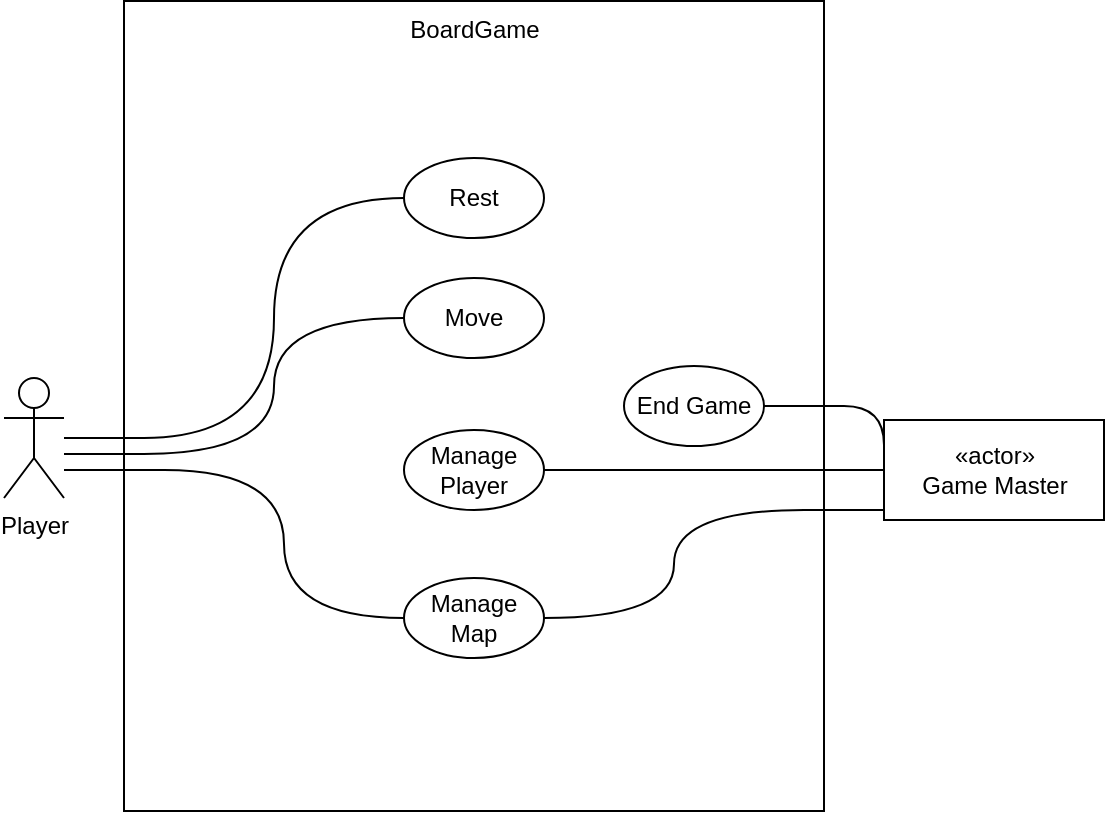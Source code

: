 <mxfile version="18.1.3" type="github" pages="8"><parsererror xmlns="http://www.w3.org/1999/xhtml" style="display: block; white-space: pre; border: 2px solid #c77; padding: 0 1em 0 1em; margin: 1em; background-color: #fdd; color: black"><h3>This page contains the following errors:</h3><div style="font-family:monospace;font-size:12px">error on line 1 at column 5130: invalid character in attribute value&#xa;</div><h3>Below is a rendering of the page up to the first error.</h3></parsererror><diagram id="7i95vSfHNOfutzt5K12y" name="Use Case"><mxGraphModel dx="1967" dy="1129" grid="1" gridSize="10" guides="1" tooltips="1" connect="1" arrows="1" fold="1" page="1" pageScale="1" pageWidth="827" pageHeight="1169" math="0" shadow="0"><root><mxCell id="0"/><mxCell id="1" parent="0"/><mxCell id="KAqysuzeB88MC8dRCDyG-1" value="Player" style="shape=umlActor;verticalLabelPosition=bottom;verticalAlign=top;html=1;" parent="1" vertex="1"><mxGeometry x="160" y="420" width="30" height="60" as="geometry"/></mxCell><mxCell id="KAqysuzeB88MC8dRCDyG-4" value="BoardGame" style="html=1;align=center;verticalAlign=top;" parent="1" vertex="1"><mxGeometry x="220" y="231.5" width="350" height="405" as="geometry"/></mxCell><mxCell id="KAqysuzeB88MC8dRCDyG-5" value="Rest" style="ellipse;whiteSpace=wrap;html=1;" parent="1" vertex="1"><mxGeometry x="360" y="310" width="70" height="40" as="geometry"/></mxCell><mxCell id="KAqysuzeB88MC8dRCDyG-6" value="Move" style="ellipse;whiteSpace=wrap;html=1;" parent="1" vertex="1"><mxGeometry x="360" y="370" width="70" height="40" as="geometry"/></mxCell><mxCell id="KAqysuzeB88MC8dRCDyG-7" value="Manage Player" style="ellipse;whiteSpace=wrap;html=1;" parent="1" vertex="1"><mxGeometry x="360" y="446" width="70" height="40" as="geometry"/></mxCell><mxCell id="KAqysuzeB88MC8dRCDyG-9" value="Manage Map" style="ellipse;whiteSpace=wrap;html=1;" parent="1" vertex="1"><mxGeometry x="360" y="520" width="70" height="40" as="geometry"/></mxCell><mxCell id="KAqysuzeB88MC8dRCDyG-13" value="«actor»&lt;br&gt;Game Master" style="html=1;" parent="1" vertex="1"><mxGeometry x="600" y="441" width="110" height="50" as="geometry"/></mxCell><mxCell id="KAqysuzeB88MC8dRCDyG-25" style="edgeStyle=orthogonalEdgeStyle;curved=1;jumpStyle=none;orthogonalLoop=1;jettySize=auto;html=1;entryX=0;entryY=0.5;entryDx=0;entryDy=0;labelBorderColor=none;endArrow=none;endFill=0;" parent="1" source="KAqysuzeB88MC8dRCDyG-24" target="KAqysuzeB88MC8dRCDyG-9" edge="1"><mxGeometry relative="1" as="geometry"/></mxCell><mxCell id="KAqysuzeB88MC8dRCDyG-24" value="" style="line;strokeWidth=1;fillColor=none;align=left;verticalAlign=middle;spacingTop=-1;spacingLeft=3;spacingRight=3;rotatable=0;labelPosition=right;points=[];portConstraint=eastwest;" parent="1" vertex="1"><mxGeometry x="190" y="462" width="50" height="8" as="geometry"/></mxCell><mxCell id="KAqysuzeB88MC8dRCDyG-28" style="edgeStyle=orthogonalEdgeStyle;curved=1;jumpStyle=none;orthogonalLoop=1;jettySize=auto;html=1;entryX=0;entryY=0.5;entryDx=0;entryDy=0;labelBorderColor=none;endArrow=none;endFill=0;" parent="1" source="KAqysuzeB88MC8dRCDyG-27" target="KAqysuzeB88MC8dRCDyG-6" edge="1"><mxGeometry relative="1" as="geometry"/></mxCell><mxCell id="KAqysuzeB88MC8dRCDyG-27" value="" style="line;strokeWidth=1;fillColor=none;align=left;verticalAlign=middle;spacingTop=-1;spacingLeft=3;spacingRight=3;rotatable=0;labelPosition=right;points=[];portConstraint=eastwest;" parent="1" vertex="1"><mxGeometry x="190" y="454" width="40" height="8" as="geometry"/></mxCell><mxCell id="KAqysuzeB88MC8dRCDyG-30" style="edgeStyle=orthogonalEdgeStyle;curved=1;jumpStyle=none;orthogonalLoop=1;jettySize=auto;html=1;entryX=1;entryY=0.5;entryDx=0;entryDy=0;labelBorderColor=none;endArrow=none;endFill=0;" parent="1" source="KAqysuzeB88MC8dRCDyG-29" target="KAqysuzeB88MC8dRCDyG-9" edge="1"><mxGeometry relative="1" as="geometry"><mxPoint x="430.0" y="640" as="targetPoint"/></mxGeometry></mxCell><mxCell id="KAqysuzeB88MC8dRCDyG-29" value="" style="line;strokeWidth=1;fillColor=none;align=left;verticalAlign=middle;spacingTop=-1;spacingLeft=3;spacingRight=3;rotatable=0;labelPosition=right;points=[];portConstraint=eastwest;" parent="1" vertex="1"><mxGeometry x="560" y="482" width="40" height="8" as="geometry"/></mxCell><mxCell id="KAqysuzeB88MC8dRCDyG-32" style="edgeStyle=orthogonalEdgeStyle;curved=1;jumpStyle=none;orthogonalLoop=1;jettySize=auto;html=1;entryX=0;entryY=0.5;entryDx=0;entryDy=0;labelBorderColor=none;endArrow=none;endFill=0;" parent="1" source="KAqysuzeB88MC8dRCDyG-31" target="KAqysuzeB88MC8dRCDyG-5" edge="1"><mxGeometry relative="1" as="geometry"/></mxCell><mxCell id="KAqysuzeB88MC8dRCDyG-31" value="" style="line;strokeWidth=1;fillColor=none;align=left;verticalAlign=middle;spacingTop=-1;spacingLeft=3;spacingRight=3;rotatable=0;labelPosition=right;points=[];portConstraint=eastwest;" parent="1" vertex="1"><mxGeometry x="190" y="446" width="40" height="8" as="geometry"/></mxCell><mxCell id="KAqysuzeB88MC8dRCDyG-37" style="edgeStyle=orthogonalEdgeStyle;curved=1;jumpStyle=none;orthogonalLoop=1;jettySize=auto;html=1;entryX=1;entryY=0.5;entryDx=0;entryDy=0;labelBorderColor=none;endArrow=none;endFill=0;" parent="1" source="KAqysuzeB88MC8dRCDyG-36" target="KAqysuzeB88MC8dRCDyG-7" edge="1"><mxGeometry relative="1" as="geometry"/></mxCell><mxCell id="KAqysuzeB88MC8dRCDyG-38" style="edgeStyle=orthogonalEdgeStyle;curved=1;jumpStyle=none;orthogonalLoop=1;jettySize=auto;html=1;entryX=0;entryY=0.5;entryDx=0;entryDy=0;labelBorderColor=none;endArrow=none;endFill=0;" parent="1" source="KAqysuzeB88MC8dRCDyG-36" target="KAqysuzeB88MC8dRCDyG-13" edge="1"><mxGeometry relative="1" as="geometry"/></mxCell><mxCell id="KAqysuzeB88MC8dRCDyG-36" value="" style="line;strokeWidth=1;fillColor=none;align=left;verticalAlign=middle;spacingTop=-1;spacingLeft=3;spacingRight=3;rotatable=0;labelPosition=right;points=[];portConstraint=eastwest;" parent="1" vertex="1"><mxGeometry x="460" y="462" width="40" height="8" as="geometry"/></mxCell><mxCell id="KAqysuzeB88MC8dRCDyG-40" value="End Game" style="ellipse;whiteSpace=wrap;html=1;" parent="1" vertex="1"><mxGeometry x="470" y="414" width="70" height="40" as="geometry"/></mxCell><mxCell id="KAqysuzeB88MC8dRCDyG-43" style="edgeStyle=orthogonalEdgeStyle;curved=1;jumpStyle=none;orthogonalLoop=1;jettySize=auto;html=1;entryX=0;entryY=0.25;entryDx=0;entryDy=0;labelBorderColor=none;endArrow=none;endFill=0;" parent="1" source="KAqysuzeB88MC8dRCDyG-42" target="KAqysuzeB88MC8dRCDyG-13" edge="1"><mxGeometry relative="1" as="geometry"/></mxCell><mxCell id="KAqysuzeB88MC8dRCDyG-42" value="" style="line;strokeWidth=1;fillColor=none;align=left;verticalAlign=middle;spacingTop=-1;spacingLeft=3;spacingRight=3;rotatable=0;labelPosition=right;points=[];portConstraint=eastwest;" parent="1" vertex="1"><mxGeometry x="540" y="430" width="40" height="8" as="geometry"/></mxCell></root></mxGraphModel></diagram><diagram id="UFvkIP7NUzJBwFXyZ6gi" name="SSD(Manage Map)"><mxGraphModel dx="1967" dy="1129" grid="1" gridSize="10" guides="1" tooltips="1" connect="1" arrows="1" fold="1" page="1" pageScale="1" pageWidth="827" pageHeight="1169" math="0" shadow="0"><root><mxCell id="0"/><mxCell id="1" parent="0"/><mxCell id="YUJL9wxljWH0plLMEEla-2" value="&lt;hr&gt;&lt;hr&gt;&lt;hr&gt;" style="shape=umlLifeline;participant=umlActor;perimeter=lifelinePerimeter;whiteSpace=wrap;html=1;container=1;collapsible=0;recursiveResize=0;verticalAlign=top;spacingTop=36;outlineConnect=0;size=60;" parent="1" vertex="1"><mxGeometry x="94" y="270" width="40" height="530" as="geometry"/></mxCell><mxCell id="YUJL9wxljWH0plLMEEla-3" value=":Board Game System" style="shape=umlLifeline;perimeter=lifelinePerimeter;whiteSpace=wrap;html=1;container=1;collapsible=0;recursiveResize=0;outlineConnect=0;" parent="1" vertex="1"><mxGeometry x="364" y="270" width="100" height="530" as="geometry"/></mxCell><mxCell id="YUJL9wxljWH0plLMEEla-4" value=":Player" style="text;align=center;fontStyle=0;verticalAlign=middle;spacingLeft=3;spacingRight=3;strokeColor=none;rotatable=0;points=[[0,0.5],[1,0.5]];portConstraint=eastwest;" parent="1" vertex="1"><mxGeometry x="74" y="240" width="80" height="26" as="geometry"/></mxCell><mxCell id="YUJL9wxljWH0plLMEEla-5" value="Manage Map" style="text;align=center;fontStyle=7;verticalAlign=middle;spacingLeft=3;spacingRight=3;strokeColor=none;rotatable=0;points=[[0,0.5],[1,0.5]];portConstraint=eastwest;" parent="1" vertex="1"><mxGeometry x="335" y="200" width="166" height="26" as="geometry"/></mxCell><mxCell id="YUJL9wxljWH0plLMEEla-6" value="changeMap(changeMapValue)" style="html=1;verticalAlign=bottom;endArrow=block;labelBorderColor=none;curved=1;jumpStyle=none;" parent="1" edge="1"><mxGeometry width="80" relative="1" as="geometry"><mxPoint x="113.5" y="369" as="sourcePoint"/><mxPoint x="413.5" y="369" as="targetPoint"/><Array as="points"><mxPoint x="294" y="369"/></Array></mxGeometry></mxCell><mxCell id="YUJL9wxljWH0plLMEEla-8" value="alt" style="shape=umlFrame;whiteSpace=wrap;html=1;" parent="1" vertex="1"><mxGeometry x="44" y="398" width="740" height="372" as="geometry"/></mxCell><mxCell id="YUJL9wxljWH0plLMEEla-9" value="[changeMapValue == &quot;Y&quot;]" style="text;align=center;fontStyle=0;verticalAlign=middle;spacingLeft=3;spacingRight=3;strokeColor=none;rotatable=0;points=[[0,0.5],[1,0.5]];portConstraint=eastwest;" parent="1" vertex="1"><mxGeometry x="154" y="399" width="80" height="26" as="geometry"/></mxCell><mxCell id="YUJL9wxljWH0plLMEEla-10" value="" style="line;strokeWidth=1.5;fillColor=none;align=left;verticalAlign=middle;spacingTop=-1;spacingLeft=3;spacingRight=3;rotatable=0;labelPosition=right;points=[];portConstraint=eastwest;dashed=1;" parent="1" vertex="1"><mxGeometry x="44" y="619" width="740" height="8" as="geometry"/></mxCell><mxCell id="YUJL9wxljWH0plLMEEla-12" value="showMaps" style="html=1;verticalAlign=bottom;endArrow=block;labelBorderColor=none;curved=1;jumpStyle=none;" parent="1" edge="1"><mxGeometry width="80" relative="1" as="geometry"><mxPoint x="113.5" y="459" as="sourcePoint"/><mxPoint x="413.5" y="459" as="targetPoint"/><Array as="points"><mxPoint x="274" y="459"/></Array></mxGeometry></mxCell><mxCell id="YUJL9wxljWH0plLMEEla-14" value="&lt;hr&gt;&lt;hr&gt;&lt;hr&gt;" style="shape=umlLifeline;participant=umlActor;perimeter=lifelinePerimeter;whiteSpace=wrap;html=1;container=1;collapsible=0;recursiveResize=0;verticalAlign=top;spacingTop=36;outlineConnect=0;size=60;" parent="1" vertex="1"><mxGeometry x="684" y="270" width="40" height="530" as="geometry"/></mxCell><mxCell id="YUJL9wxljWH0plLMEEla-15" value=":Game Master" style="text;align=center;fontStyle=0;verticalAlign=middle;spacingLeft=3;spacingRight=3;strokeColor=none;rotatable=0;points=[[0,0.5],[1,0.5]];portConstraint=eastwest;" parent="1" vertex="1"><mxGeometry x="664" y="240" width="80" height="26" as="geometry"/></mxCell><mxCell id="YUJL9wxljWH0plLMEEla-20" value="createMap(mapIndex)" style="html=1;verticalAlign=bottom;endArrow=block;labelBorderColor=none;curved=1;jumpStyle=none;" parent="1" edge="1"><mxGeometry width="80" relative="1" as="geometry"><mxPoint x="703.5" y="600" as="sourcePoint"/><mxPoint x="413.5" y="600" as="targetPoint"/><Array as="points"><mxPoint x="594" y="600"/><mxPoint x="564" y="600"/></Array></mxGeometry></mxCell><mxCell id="YUJL9wxljWH0plLMEEla-21" value="[changeMapValue == &quot;N&quot;]" style="text;align=center;fontStyle=0;verticalAlign=middle;spacingLeft=3;spacingRight=3;strokeColor=none;rotatable=0;points=[[0,0.5],[1,0.5]];portConstraint=eastwest;" parent="1" vertex="1"><mxGeometry x="154" y="627" width="80" height="26" as="geometry"/></mxCell><mxCell id="YUJL9wxljWH0plLMEEla-23" value="createMap(defaultMapIndex)" style="html=1;verticalAlign=bottom;endArrow=block;labelBorderColor=none;curved=1;jumpStyle=none;" parent="1" edge="1"><mxGeometry width="80" relative="1" as="geometry"><mxPoint x="703.5" y="709" as="sourcePoint"/><mxPoint x="413.5" y="709" as="targetPoint"/><Array as="points"><mxPoint x="564" y="709"/></Array></mxGeometry></mxCell><mxCell id="FvBIzFH1PL3MbHjsJSkA-1" value="maps" style="html=1;verticalAlign=bottom;endArrow=open;dashed=1;endSize=8;labelBorderColor=none;curved=1;jumpStyle=none;" edge="1" parent="1"><mxGeometry relative="1" as="geometry"><mxPoint x="413.5" y="495" as="sourcePoint"/><mxPoint x="113.5" y="495" as="targetPoint"/><Array as="points"><mxPoint x="290" y="495"/></Array></mxGeometry></mxCell><mxCell id="FvBIzFH1PL3MbHjsJSkA-2" value="selectMap(mapIndex)" style="html=1;verticalAlign=bottom;endArrow=block;labelBorderColor=none;curved=1;jumpStyle=none;" edge="1" parent="1"><mxGeometry width="80" relative="1" as="geometry"><mxPoint x="113.5" y="535" as="sourcePoint"/><mxPoint x="413.5" y="535" as="targetPoint"/><Array as="points"><mxPoint x="290" y="535"/><mxPoint x="310" y="535"/></Array></mxGeometry></mxCell><mxCell id="FvBIzFH1PL3MbHjsJSkA-3" value="mapIndex" style="html=1;verticalAlign=bottom;endArrow=open;dashed=1;endSize=8;labelBorderColor=none;curved=1;jumpStyle=none;" edge="1" parent="1"><mxGeometry relative="1" as="geometry"><mxPoint x="413.5" y="565" as="sourcePoint"/><mxPoint x="703.5" y="565" as="targetPoint"/></mxGeometry></mxCell><mxCell id="FvBIzFH1PL3MbHjsJSkA-5" value="defaultMapIndex" style="html=1;verticalAlign=bottom;endArrow=open;dashed=1;endSize=8;labelBorderColor=none;curved=1;jumpStyle=none;" edge="1" parent="1"><mxGeometry relative="1" as="geometry"><mxPoint x="414" y="669" as="sourcePoint"/><mxPoint x="704" y="669" as="targetPoint"/></mxGeometry></mxCell><mxCell id="ruLCFtiRFi5zu5Dpr1fb-1" value="map" style="html=1;verticalAlign=bottom;endArrow=open;dashed=1;endSize=8;labelBorderColor=none;jumpStyle=none;" edge="1" parent="1" source="YUJL9wxljWH0plLMEEla-3" target="YUJL9wxljWH0plLMEEla-14"><mxGeometry relative="1" as="geometry"><mxPoint x="450" y="570" as="sourcePoint"/><mxPoint x="370" y="570" as="targetPoint"/><Array as="points"><mxPoint x="560" y="750"/></Array></mxGeometry></mxCell></root></mxGraphModel></diagram><diagram id="Z5-p9xSS913pPfyvsrrB" name="SSD(Rest)"><mxGraphModel dx="1967" dy="1129" grid="1" gridSize="10" guides="1" tooltips="1" connect="1" arrows="1" fold="1" page="1" pageScale="1" pageWidth="827" pageHeight="1169" math="0" shadow="0"><root><mxCell id="0"/><mxCell id="1" parent="0"/><mxCell id="MRHwtZFH7PRFun5NlS9D-1" value="&lt;hr&gt;&lt;hr&gt;&lt;hr&gt;" style="shape=umlLifeline;participant=umlActor;perimeter=lifelinePerimeter;whiteSpace=wrap;html=1;container=1;collapsible=0;recursiveResize=0;verticalAlign=top;spacingTop=36;outlineConnect=0;size=60;" vertex="1" parent="1"><mxGeometry x="230" y="300" width="40" height="430" as="geometry"/></mxCell><mxCell id="MRHwtZFH7PRFun5NlS9D-2" value=":Board Game System" style="shape=umlLifeline;perimeter=lifelinePerimeter;whiteSpace=wrap;html=1;container=1;collapsible=0;recursiveResize=0;outlineConnect=0;" vertex="1" parent="1"><mxGeometry x="500" y="300" width="100" height="430" as="geometry"/></mxCell><mxCell id="MRHwtZFH7PRFun5NlS9D-3" value=":Player" style="text;align=center;fontStyle=0;verticalAlign=middle;spacingLeft=3;spacingRight=3;strokeColor=none;rotatable=0;points=[[0,0.5],[1,0.5]];portConstraint=eastwest;" vertex="1" parent="1"><mxGeometry x="210" y="270" width="80" height="26" as="geometry"/></mxCell><mxCell id="MRHwtZFH7PRFun5NlS9D-4" value="Rest" style="text;align=center;fontStyle=7;verticalAlign=middle;spacingLeft=3;spacingRight=3;strokeColor=none;rotatable=0;points=[[0,0.5],[1,0.5]];portConstraint=eastwest;" vertex="1" parent="1"><mxGeometry x="320" y="274" width="166" height="26" as="geometry"/></mxCell><mxCell id="MRHwtZFH7PRFun5NlS9D-5" value="selectRest" style="html=1;verticalAlign=bottom;endArrow=block;labelBorderColor=none;curved=1;jumpStyle=none;" edge="1" parent="1" source="MRHwtZFH7PRFun5NlS9D-1" target="MRHwtZFH7PRFun5NlS9D-2"><mxGeometry width="80" relative="1" as="geometry"><mxPoint x="363" y="470" as="sourcePoint"/><mxPoint x="443" y="470" as="targetPoint"/><Array as="points"><mxPoint x="430" y="380"/></Array></mxGeometry></mxCell><mxCell id="MRHwtZFH7PRFun5NlS9D-6" value="bridgecard number" style="html=1;verticalAlign=bottom;endArrow=open;dashed=1;endSize=8;labelBorderColor=none;curved=1;jumpStyle=none;align=center;" edge="1" parent="1" source="MRHwtZFH7PRFun5NlS9D-2" target="MRHwtZFH7PRFun5NlS9D-1"><mxGeometry x="0.115" relative="1" as="geometry"><mxPoint x="440" y="670" as="sourcePoint"/><mxPoint x="360" y="670" as="targetPoint"/><Array as="points"><mxPoint x="420" y="420"/><mxPoint x="440" y="420"/></Array><mxPoint as="offset"/></mxGeometry></mxCell><mxCell id="CRigPXIsyJ9y9t34rALK-1" value="alt" style="shape=umlFrame;whiteSpace=wrap;html=1;" vertex="1" parent="1"><mxGeometry x="180" y="450" width="440" height="240" as="geometry"/></mxCell><mxCell id="CRigPXIsyJ9y9t34rALK-2" value="[BridgeCardNum &lt; 1]" style="text;align=center;fontStyle=0;verticalAlign=middle;spacingLeft=3;spacingRight=3;strokeColor=none;rotatable=0;points=[[0,0.5],[1,0.5]];portConstraint=eastwest;" vertex="1" parent="1"><mxGeometry x="280" y="450" width="80" height="26" as="geometry"/></mxCell><mxCell id="CRigPXIsyJ9y9t34rALK-4" value="" style="line;strokeWidth=1.5;fillColor=none;align=left;verticalAlign=middle;spacingTop=-1;spacingLeft=3;spacingRight=3;rotatable=0;labelPosition=right;points=[];portConstraint=eastwest;dashed=1;" vertex="1" parent="1"><mxGeometry x="181" y="541" width="440" height="8" as="geometry"/></mxCell><mxCell id="CRigPXIsyJ9y9t34rALK-6" value="[else]" style="text;align=center;fontStyle=0;verticalAlign=middle;spacingLeft=3;spacingRight=3;strokeColor=none;rotatable=0;points=[[0,0.5],[1,0.5]];portConstraint=eastwest;" vertex="1" parent="1"><mxGeometry x="240" y="549" width="80" height="26" as="geometry"/></mxCell><mxCell id="81QEHMggPgSZfvJ1IiAz-1" value="removeBridgeCard" style="html=1;verticalAlign=bottom;endArrow=block;labelBorderColor=none;curved=1;jumpStyle=none;" edge="1" parent="1"><mxGeometry width="80" relative="1" as="geometry"><mxPoint x="249.5" y="604" as="sourcePoint"/><mxPoint x="549.5" y="604" as="targetPoint"/><Array as="points"><mxPoint x="400" y="604"/></Array></mxGeometry></mxCell><mxCell id="81QEHMggPgSZfvJ1IiAz-2" value="bridgecard number" style="html=1;verticalAlign=bottom;endArrow=open;dashed=1;endSize=8;labelBorderColor=none;curved=1;jumpStyle=none;" edge="1" parent="1"><mxGeometry relative="1" as="geometry"><mxPoint x="549.5" y="650" as="sourcePoint"/><mxPoint x="249.5" y="650" as="targetPoint"/><Array as="points"><mxPoint x="400" y="650"/></Array></mxGeometry></mxCell><mxCell id="Nn9ujjDutWip6KXiJSBP-1" value="rollDice" style="html=1;verticalAlign=bottom;endArrow=block;labelBorderColor=none;curved=1;jumpStyle=none;" edge="1" parent="1"><mxGeometry width="80" relative="1" as="geometry"><mxPoint x="252" y="510" as="sourcePoint"/><mxPoint x="552" y="510" as="targetPoint"/><Array as="points"><mxPoint x="432.5" y="510"/></Array></mxGeometry></mxCell></root></mxGraphModel></diagram></mxfile>